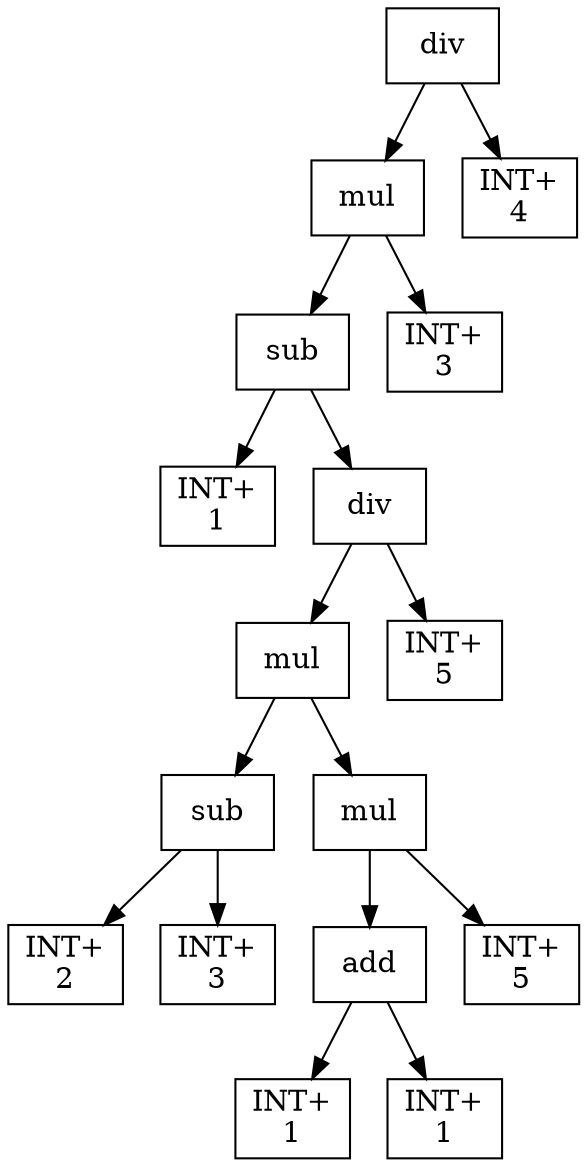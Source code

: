 digraph expr {
  node [shape=box];
  n1 [label="div"];
  n2 [label="mul"];
  n3 [label="sub"];
  n4 [label="INT+\n1"];
  n5 [label="div"];
  n6 [label="mul"];
  n7 [label="sub"];
  n8 [label="INT+\n2"];
  n9 [label="INT+\n3"];
  n7 -> n8;
  n7 -> n9;
  n10 [label="mul"];
  n11 [label="add"];
  n12 [label="INT+\n1"];
  n13 [label="INT+\n1"];
  n11 -> n12;
  n11 -> n13;
  n14 [label="INT+\n5"];
  n10 -> n11;
  n10 -> n14;
  n6 -> n7;
  n6 -> n10;
  n15 [label="INT+\n5"];
  n5 -> n6;
  n5 -> n15;
  n3 -> n4;
  n3 -> n5;
  n16 [label="INT+\n3"];
  n2 -> n3;
  n2 -> n16;
  n17 [label="INT+\n4"];
  n1 -> n2;
  n1 -> n17;
}